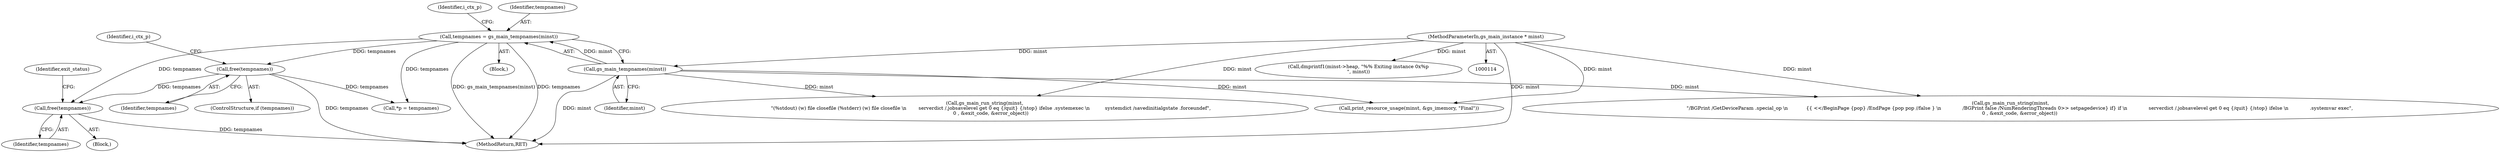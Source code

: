 digraph "0_ghostscript_241d91112771a6104de10b3948c3f350d6690c1d@API" {
"1000537" [label="(Call,free(tempnames))"];
"1000186" [label="(Call,free(tempnames))"];
"1000131" [label="(Call,tempnames = gs_main_tempnames(minst))"];
"1000133" [label="(Call,gs_main_tempnames(minst))"];
"1000115" [label="(MethodParameterIn,gs_main_instance * minst)"];
"1000184" [label="(ControlStructure,if (tempnames))"];
"1000136" [label="(Identifier,i_ctx_p)"];
"1000537" [label="(Call,free(tempnames))"];
"1000115" [label="(MethodParameterIn,gs_main_instance * minst)"];
"1000144" [label="(Call,gs_main_run_string(minst,\n            \"/BGPrint /GetDeviceParam .special_op \\n            {{ <</BeginPage {pop} /EndPage {pop pop //false } \\n              /BGPrint false /NumRenderingThreads 0>> setpagedevice} if} if \\n              serverdict /.jobsavelevel get 0 eq {/quit} {/stop} ifelse \\n              .systemvar exec\",\n            0 , &exit_code, &error_object))"];
"1000564" [label="(MethodReturn,RET)"];
"1000133" [label="(Call,gs_main_tempnames(minst))"];
"1000118" [label="(Block,)"];
"1000363" [label="(Call,gs_main_run_string(minst,\n        \"(%stdout) (w) file closefile (%stderr) (w) file closefile \\n        serverdict /.jobsavelevel get 0 eq {/quit} {/stop} ifelse .systemexec \\n          systemdict /savedinitialgstate .forceundef\",\n        0 , &exit_code, &error_object))"];
"1000520" [label="(Block,)"];
"1000191" [label="(Identifier,i_ctx_p)"];
"1000186" [label="(Call,free(tempnames))"];
"1000522" [label="(Call,*p = tempnames)"];
"1000187" [label="(Identifier,tempnames)"];
"1000131" [label="(Call,tempnames = gs_main_tempnames(minst))"];
"1000389" [label="(Call,dmprintf1(minst->heap, \"%% Exiting instance 0x%p\n\", minst))"];
"1000540" [label="(Identifier,exit_status)"];
"1000538" [label="(Identifier,tempnames)"];
"1000134" [label="(Identifier,minst)"];
"1000384" [label="(Call,print_resource_usage(minst, &gs_imemory, \"Final\"))"];
"1000132" [label="(Identifier,tempnames)"];
"1000537" -> "1000520"  [label="AST: "];
"1000537" -> "1000538"  [label="CFG: "];
"1000538" -> "1000537"  [label="AST: "];
"1000540" -> "1000537"  [label="CFG: "];
"1000537" -> "1000564"  [label="DDG: tempnames"];
"1000186" -> "1000537"  [label="DDG: tempnames"];
"1000131" -> "1000537"  [label="DDG: tempnames"];
"1000186" -> "1000184"  [label="AST: "];
"1000186" -> "1000187"  [label="CFG: "];
"1000187" -> "1000186"  [label="AST: "];
"1000191" -> "1000186"  [label="CFG: "];
"1000186" -> "1000564"  [label="DDG: tempnames"];
"1000131" -> "1000186"  [label="DDG: tempnames"];
"1000186" -> "1000522"  [label="DDG: tempnames"];
"1000131" -> "1000118"  [label="AST: "];
"1000131" -> "1000133"  [label="CFG: "];
"1000132" -> "1000131"  [label="AST: "];
"1000133" -> "1000131"  [label="AST: "];
"1000136" -> "1000131"  [label="CFG: "];
"1000131" -> "1000564"  [label="DDG: tempnames"];
"1000131" -> "1000564"  [label="DDG: gs_main_tempnames(minst)"];
"1000133" -> "1000131"  [label="DDG: minst"];
"1000131" -> "1000522"  [label="DDG: tempnames"];
"1000133" -> "1000134"  [label="CFG: "];
"1000134" -> "1000133"  [label="AST: "];
"1000133" -> "1000564"  [label="DDG: minst"];
"1000115" -> "1000133"  [label="DDG: minst"];
"1000133" -> "1000144"  [label="DDG: minst"];
"1000133" -> "1000363"  [label="DDG: minst"];
"1000133" -> "1000384"  [label="DDG: minst"];
"1000115" -> "1000114"  [label="AST: "];
"1000115" -> "1000564"  [label="DDG: minst"];
"1000115" -> "1000144"  [label="DDG: minst"];
"1000115" -> "1000363"  [label="DDG: minst"];
"1000115" -> "1000384"  [label="DDG: minst"];
"1000115" -> "1000389"  [label="DDG: minst"];
}
